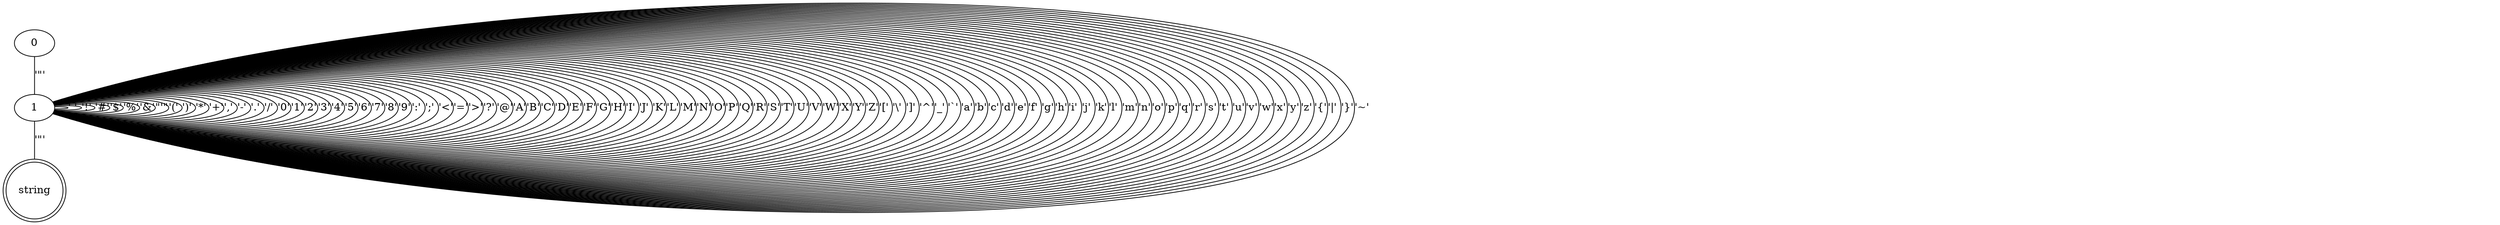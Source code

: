 graph {
	0 [label=0]
	1 [label=1]
	2 [label=string shape=doublecircle]
	0 -- 1 [label="'\"'"]
	1 -- 2 [label="'\"'"]
	1 -- 1 [label="' '"]
	1 -- 1 [label="'!'"]
	1 -- 1 [label="'#'"]
	1 -- 1 [label="'$'"]
	1 -- 1 [label="'%'"]
	1 -- 1 [label="'&'"]
	1 -- 1 [label="\"'\""]
	1 -- 1 [label="'('"]
	1 -- 1 [label="')'"]
	1 -- 1 [label="'*'"]
	1 -- 1 [label="'+'"]
	1 -- 1 [label="','"]
	1 -- 1 [label="'-'"]
	1 -- 1 [label="'.'"]
	1 -- 1 [label="'/'"]
	1 -- 1 [label="'0'"]
	1 -- 1 [label="'1'"]
	1 -- 1 [label="'2'"]
	1 -- 1 [label="'3'"]
	1 -- 1 [label="'4'"]
	1 -- 1 [label="'5'"]
	1 -- 1 [label="'6'"]
	1 -- 1 [label="'7'"]
	1 -- 1 [label="'8'"]
	1 -- 1 [label="'9'"]
	1 -- 1 [label="':'"]
	1 -- 1 [label="';'"]
	1 -- 1 [label="'<'"]
	1 -- 1 [label="'='"]
	1 -- 1 [label="'>'"]
	1 -- 1 [label="'?'"]
	1 -- 1 [label="'@'"]
	1 -- 1 [label="'A'"]
	1 -- 1 [label="'B'"]
	1 -- 1 [label="'C'"]
	1 -- 1 [label="'D'"]
	1 -- 1 [label="'E'"]
	1 -- 1 [label="'F'"]
	1 -- 1 [label="'G'"]
	1 -- 1 [label="'H'"]
	1 -- 1 [label="'I'"]
	1 -- 1 [label="'J'"]
	1 -- 1 [label="'K'"]
	1 -- 1 [label="'L'"]
	1 -- 1 [label="'M'"]
	1 -- 1 [label="'N'"]
	1 -- 1 [label="'O'"]
	1 -- 1 [label="'P'"]
	1 -- 1 [label="'Q'"]
	1 -- 1 [label="'R'"]
	1 -- 1 [label="'S'"]
	1 -- 1 [label="'T'"]
	1 -- 1 [label="'U'"]
	1 -- 1 [label="'V'"]
	1 -- 1 [label="'W'"]
	1 -- 1 [label="'X'"]
	1 -- 1 [label="'Y'"]
	1 -- 1 [label="'Z'"]
	1 -- 1 [label="'['"]
	1 -- 1 [label="'\\'"]
	1 -- 1 [label="']'"]
	1 -- 1 [label="'^'"]
	1 -- 1 [label="'_'"]
	1 -- 1 [label="'`'"]
	1 -- 1 [label="'a'"]
	1 -- 1 [label="'b'"]
	1 -- 1 [label="'c'"]
	1 -- 1 [label="'d'"]
	1 -- 1 [label="'e'"]
	1 -- 1 [label="'f'"]
	1 -- 1 [label="'g'"]
	1 -- 1 [label="'h'"]
	1 -- 1 [label="'i'"]
	1 -- 1 [label="'j'"]
	1 -- 1 [label="'k'"]
	1 -- 1 [label="'l'"]
	1 -- 1 [label="'m'"]
	1 -- 1 [label="'n'"]
	1 -- 1 [label="'o'"]
	1 -- 1 [label="'p'"]
	1 -- 1 [label="'q'"]
	1 -- 1 [label="'r'"]
	1 -- 1 [label="'s'"]
	1 -- 1 [label="'t'"]
	1 -- 1 [label="'u'"]
	1 -- 1 [label="'v'"]
	1 -- 1 [label="'w'"]
	1 -- 1 [label="'x'"]
	1 -- 1 [label="'y'"]
	1 -- 1 [label="'z'"]
	1 -- 1 [label="'{'"]
	1 -- 1 [label="'|'"]
	1 -- 1 [label="'}'"]
	1 -- 1 [label="'~'"]
}
